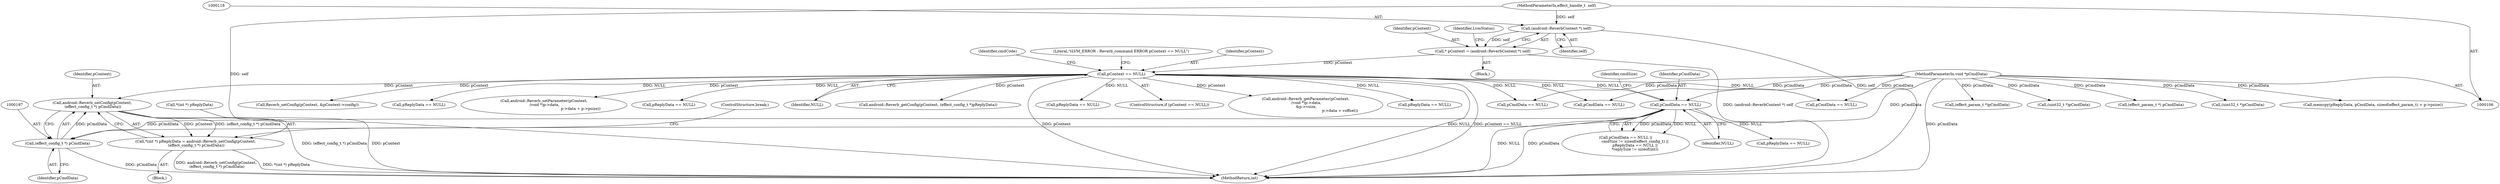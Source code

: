 digraph "0_Android_aeea52da00d210587fb3ed895de3d5f2e0264c88_6@pointer" {
"1000194" [label="(Call,android::Reverb_setConfig(pContext,\n (effect_config_t *) pCmdData))"];
"1000127" [label="(Call,pContext == NULL)"];
"1000115" [label="(Call,* pContext = (android::ReverbContext *) self)"];
"1000117" [label="(Call,(android::ReverbContext *) self)"];
"1000107" [label="(MethodParameterIn,effect_handle_t  self)"];
"1000196" [label="(Call,(effect_config_t *) pCmdData)"];
"1000166" [label="(Call,pCmdData == NULL)"];
"1000110" [label="(MethodParameterIn,void *pCmdData)"];
"1000189" [label="(Call,*(int *) pReplyData = android::Reverb_setConfig(pContext,\n (effect_config_t *) pCmdData))"];
"1000224" [label="(Call,Reverb_setConfig(pContext, &pContext->config))"];
"1000116" [label="(Identifier,pContext)"];
"1000190" [label="(Call,*(int *) pReplyData)"];
"1000124" [label="(Identifier,LvmStatus)"];
"1000194" [label="(Call,android::Reverb_setConfig(pContext,\n (effect_config_t *) pCmdData))"];
"1000336" [label="(Call,pCmdData == NULL)"];
"1000267" [label="(Call,(effect_param_t *)pCmdData)"];
"1000128" [label="(Identifier,pContext)"];
"1000137" [label="(Identifier,cmdCode)"];
"1000168" [label="(Identifier,NULL)"];
"1000641" [label="(MethodReturn,int)"];
"1000195" [label="(Identifier,pContext)"];
"1000203" [label="(Call,pReplyData == NULL)"];
"1000166" [label="(Call,pCmdData == NULL)"];
"1000115" [label="(Call,* pContext = (android::ReverbContext *) self)"];
"1000386" [label="(Call,android::Reverb_setParameter(pContext,\n (void *)p->data,\n                                                              p->data + p->psize))"];
"1000119" [label="(Identifier,self)"];
"1000198" [label="(Identifier,pCmdData)"];
"1000142" [label="(Call,pReplyData == NULL)"];
"1000110" [label="(MethodParameterIn,void *pCmdData)"];
"1000129" [label="(Identifier,NULL)"];
"1000217" [label="(Call,android::Reverb_getConfig(pContext, (effect_config_t *)pReplyData))"];
"1000171" [label="(Identifier,cmdSize)"];
"1000138" [label="(Block,)"];
"1000127" [label="(Call,pContext == NULL)"];
"1000475" [label="(Call,pReplyData == NULL)"];
"1000126" [label="(ControlStructure,if (pContext == NULL))"];
"1000117" [label="(Call,(android::ReverbContext *) self)"];
"1000189" [label="(Call,*(int *) pReplyData = android::Reverb_setConfig(pContext,\n (effect_config_t *) pCmdData))"];
"1000107" [label="(MethodParameterIn,effect_handle_t  self)"];
"1000235" [label="(Call,pCmdData == NULL)"];
"1000516" [label="(Call,pCmdData == NULL)"];
"1000175" [label="(Call,pReplyData == NULL)"];
"1000196" [label="(Call,(effect_config_t *) pCmdData)"];
"1000113" [label="(Block,)"];
"1000132" [label="(Literal,\"\tLVM_ERROR : Reverb_command ERROR pContext == NULL\")"];
"1000304" [label="(Call,android::Reverb_getParameter(pContext,\n (void *)p->data,\n &p->vsize,\n                                                          p->data + voffset))"];
"1000545" [label="(Call,(uint32_t *)pCmdData)"];
"1000365" [label="(Call,(effect_param_t *) pCmdData)"];
"1000404" [label="(Call,pReplyData == NULL)"];
"1000562" [label="(Call,(uint32_t *)pCmdData)"];
"1000167" [label="(Identifier,pCmdData)"];
"1000270" [label="(Call,memcpy(pReplyData, pCmdData, sizeof(effect_param_t) + p->psize))"];
"1000199" [label="(ControlStructure,break;)"];
"1000165" [label="(Call,pCmdData == NULL ||\n                cmdSize != sizeof(effect_config_t) ||\n                pReplyData == NULL ||\n                *replySize != sizeof(int))"];
"1000194" -> "1000189"  [label="AST: "];
"1000194" -> "1000196"  [label="CFG: "];
"1000195" -> "1000194"  [label="AST: "];
"1000196" -> "1000194"  [label="AST: "];
"1000189" -> "1000194"  [label="CFG: "];
"1000194" -> "1000641"  [label="DDG: pContext"];
"1000194" -> "1000641"  [label="DDG: (effect_config_t *) pCmdData"];
"1000194" -> "1000189"  [label="DDG: pContext"];
"1000194" -> "1000189"  [label="DDG: (effect_config_t *) pCmdData"];
"1000127" -> "1000194"  [label="DDG: pContext"];
"1000196" -> "1000194"  [label="DDG: pCmdData"];
"1000127" -> "1000126"  [label="AST: "];
"1000127" -> "1000129"  [label="CFG: "];
"1000128" -> "1000127"  [label="AST: "];
"1000129" -> "1000127"  [label="AST: "];
"1000132" -> "1000127"  [label="CFG: "];
"1000137" -> "1000127"  [label="CFG: "];
"1000127" -> "1000641"  [label="DDG: NULL"];
"1000127" -> "1000641"  [label="DDG: pContext == NULL"];
"1000127" -> "1000641"  [label="DDG: pContext"];
"1000115" -> "1000127"  [label="DDG: pContext"];
"1000127" -> "1000142"  [label="DDG: NULL"];
"1000127" -> "1000166"  [label="DDG: NULL"];
"1000127" -> "1000203"  [label="DDG: NULL"];
"1000127" -> "1000217"  [label="DDG: pContext"];
"1000127" -> "1000224"  [label="DDG: pContext"];
"1000127" -> "1000235"  [label="DDG: NULL"];
"1000127" -> "1000304"  [label="DDG: pContext"];
"1000127" -> "1000336"  [label="DDG: NULL"];
"1000127" -> "1000386"  [label="DDG: pContext"];
"1000127" -> "1000404"  [label="DDG: NULL"];
"1000127" -> "1000475"  [label="DDG: NULL"];
"1000127" -> "1000516"  [label="DDG: NULL"];
"1000115" -> "1000113"  [label="AST: "];
"1000115" -> "1000117"  [label="CFG: "];
"1000116" -> "1000115"  [label="AST: "];
"1000117" -> "1000115"  [label="AST: "];
"1000124" -> "1000115"  [label="CFG: "];
"1000115" -> "1000641"  [label="DDG: (android::ReverbContext *) self"];
"1000117" -> "1000115"  [label="DDG: self"];
"1000117" -> "1000119"  [label="CFG: "];
"1000118" -> "1000117"  [label="AST: "];
"1000119" -> "1000117"  [label="AST: "];
"1000117" -> "1000641"  [label="DDG: self"];
"1000107" -> "1000117"  [label="DDG: self"];
"1000107" -> "1000106"  [label="AST: "];
"1000107" -> "1000641"  [label="DDG: self"];
"1000196" -> "1000198"  [label="CFG: "];
"1000197" -> "1000196"  [label="AST: "];
"1000198" -> "1000196"  [label="AST: "];
"1000196" -> "1000641"  [label="DDG: pCmdData"];
"1000166" -> "1000196"  [label="DDG: pCmdData"];
"1000110" -> "1000196"  [label="DDG: pCmdData"];
"1000166" -> "1000165"  [label="AST: "];
"1000166" -> "1000168"  [label="CFG: "];
"1000167" -> "1000166"  [label="AST: "];
"1000168" -> "1000166"  [label="AST: "];
"1000171" -> "1000166"  [label="CFG: "];
"1000165" -> "1000166"  [label="CFG: "];
"1000166" -> "1000641"  [label="DDG: NULL"];
"1000166" -> "1000641"  [label="DDG: pCmdData"];
"1000166" -> "1000165"  [label="DDG: pCmdData"];
"1000166" -> "1000165"  [label="DDG: NULL"];
"1000110" -> "1000166"  [label="DDG: pCmdData"];
"1000166" -> "1000175"  [label="DDG: NULL"];
"1000110" -> "1000106"  [label="AST: "];
"1000110" -> "1000641"  [label="DDG: pCmdData"];
"1000110" -> "1000235"  [label="DDG: pCmdData"];
"1000110" -> "1000267"  [label="DDG: pCmdData"];
"1000110" -> "1000270"  [label="DDG: pCmdData"];
"1000110" -> "1000336"  [label="DDG: pCmdData"];
"1000110" -> "1000365"  [label="DDG: pCmdData"];
"1000110" -> "1000516"  [label="DDG: pCmdData"];
"1000110" -> "1000545"  [label="DDG: pCmdData"];
"1000110" -> "1000562"  [label="DDG: pCmdData"];
"1000189" -> "1000138"  [label="AST: "];
"1000190" -> "1000189"  [label="AST: "];
"1000199" -> "1000189"  [label="CFG: "];
"1000189" -> "1000641"  [label="DDG: android::Reverb_setConfig(pContext,\n (effect_config_t *) pCmdData)"];
"1000189" -> "1000641"  [label="DDG: *(int *) pReplyData"];
}
